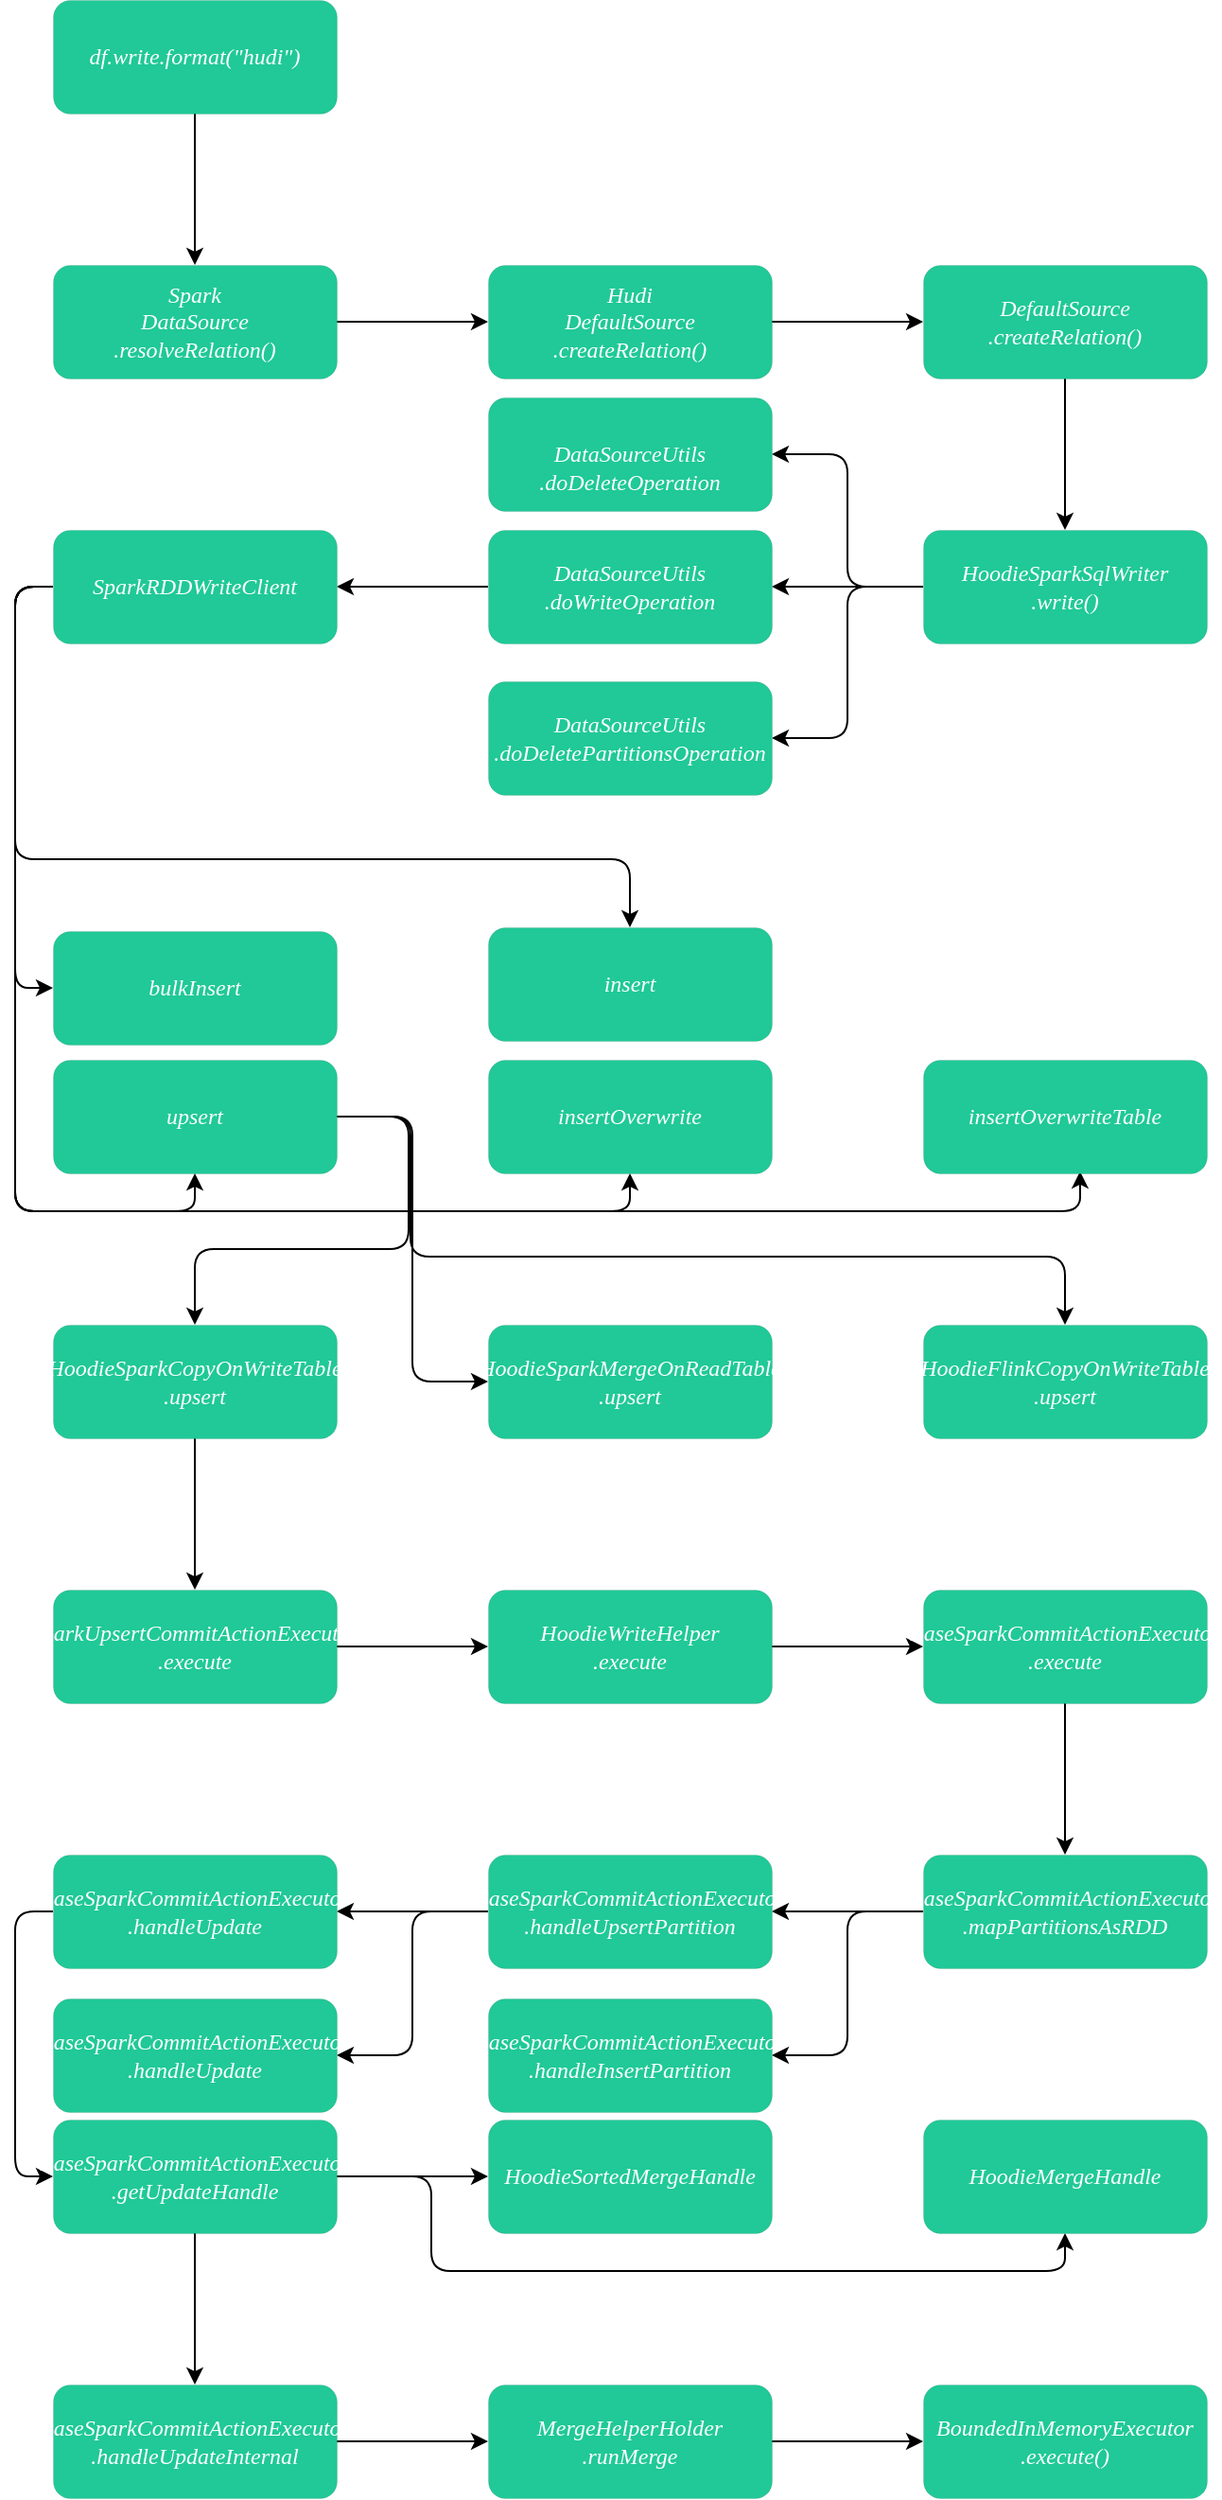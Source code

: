 <mxfile version="20.4.0" type="github">
  <diagram id="r_1KAD-j-phRz1HIpMgc" name="第 1 页">
    <mxGraphModel dx="1422" dy="1875" grid="0" gridSize="10" guides="1" tooltips="1" connect="1" arrows="1" fold="1" page="1" pageScale="1" pageWidth="827" pageHeight="1169" math="0" shadow="0">
      <root>
        <mxCell id="0" />
        <mxCell id="1" parent="0" />
        <mxCell id="S6ULCEjZMt_Agh5j2Gnt-5" value="" style="edgeStyle=orthogonalEdgeStyle;rounded=0;orthogonalLoop=1;jettySize=auto;html=1;fontFamily=Comic Sans MS;fontColor=#FFFFFF;" edge="1" parent="1" source="S6ULCEjZMt_Agh5j2Gnt-1" target="S6ULCEjZMt_Agh5j2Gnt-4">
          <mxGeometry relative="1" as="geometry" />
        </mxCell>
        <mxCell id="S6ULCEjZMt_Agh5j2Gnt-1" value="&lt;font face=&quot;Comic Sans MS&quot; color=&quot;#ffffff&quot;&gt;&lt;span style=&quot;&quot;&gt;Spark&lt;br&gt;DataSource&lt;br&gt;.resolveRelation()&lt;/span&gt;&lt;/font&gt;" style="rounded=1;whiteSpace=wrap;html=1;fillColor=#20C997;strokeWidth=0;align=center;horizontal=1;verticalAlign=middle;labelPosition=center;verticalLabelPosition=middle;fontStyle=2" vertex="1" parent="1">
          <mxGeometry x="180" y="-1020" width="150" height="60" as="geometry" />
        </mxCell>
        <mxCell id="S6ULCEjZMt_Agh5j2Gnt-7" value="" style="edgeStyle=orthogonalEdgeStyle;rounded=0;orthogonalLoop=1;jettySize=auto;html=1;fontFamily=Comic Sans MS;fontColor=#FFFFFF;" edge="1" parent="1" source="S6ULCEjZMt_Agh5j2Gnt-4" target="S6ULCEjZMt_Agh5j2Gnt-6">
          <mxGeometry relative="1" as="geometry" />
        </mxCell>
        <mxCell id="S6ULCEjZMt_Agh5j2Gnt-4" value="&lt;font face=&quot;Comic Sans MS&quot; color=&quot;#ffffff&quot;&gt;&lt;span style=&quot;&quot;&gt;Hudi&lt;br&gt;DefaultSource&lt;br&gt;.createRelation()&lt;/span&gt;&lt;/font&gt;" style="rounded=1;whiteSpace=wrap;html=1;fillColor=#20C997;strokeWidth=0;align=center;horizontal=1;verticalAlign=middle;labelPosition=center;verticalLabelPosition=middle;fontStyle=2" vertex="1" parent="1">
          <mxGeometry x="410" y="-1020" width="150" height="60" as="geometry" />
        </mxCell>
        <mxCell id="S6ULCEjZMt_Agh5j2Gnt-14" value="" style="edgeStyle=orthogonalEdgeStyle;rounded=0;orthogonalLoop=1;jettySize=auto;html=1;fontFamily=Comic Sans MS;fontColor=#FFFFFF;" edge="1" parent="1" source="S6ULCEjZMt_Agh5j2Gnt-6" target="S6ULCEjZMt_Agh5j2Gnt-13">
          <mxGeometry relative="1" as="geometry" />
        </mxCell>
        <mxCell id="S6ULCEjZMt_Agh5j2Gnt-6" value="&lt;font face=&quot;Comic Sans MS&quot; color=&quot;#ffffff&quot;&gt;&lt;span style=&quot;&quot;&gt;DefaultSource&lt;br&gt;.createRelation()&lt;/span&gt;&lt;/font&gt;" style="rounded=1;whiteSpace=wrap;html=1;fillColor=#20C997;strokeWidth=0;align=center;horizontal=1;verticalAlign=middle;labelPosition=center;verticalLabelPosition=middle;fontStyle=2" vertex="1" parent="1">
          <mxGeometry x="640" y="-1020" width="150" height="60" as="geometry" />
        </mxCell>
        <mxCell id="S6ULCEjZMt_Agh5j2Gnt-12" style="edgeStyle=orthogonalEdgeStyle;rounded=0;orthogonalLoop=1;jettySize=auto;html=1;exitX=0.5;exitY=1;exitDx=0;exitDy=0;fontFamily=Comic Sans MS;fontColor=#FFFFFF;" edge="1" parent="1" source="S6ULCEjZMt_Agh5j2Gnt-10" target="S6ULCEjZMt_Agh5j2Gnt-1">
          <mxGeometry relative="1" as="geometry" />
        </mxCell>
        <mxCell id="S6ULCEjZMt_Agh5j2Gnt-10" value="&lt;font face=&quot;Comic Sans MS&quot; color=&quot;#ffffff&quot;&gt;df.write.format(&quot;hudi&quot;)&lt;/font&gt;" style="rounded=1;whiteSpace=wrap;html=1;fillColor=#20C997;strokeWidth=0;align=center;horizontal=1;verticalAlign=middle;labelPosition=center;verticalLabelPosition=middle;fontStyle=2" vertex="1" parent="1">
          <mxGeometry x="180" y="-1160" width="150" height="60" as="geometry" />
        </mxCell>
        <mxCell id="S6ULCEjZMt_Agh5j2Gnt-16" value="" style="edgeStyle=orthogonalEdgeStyle;rounded=0;orthogonalLoop=1;jettySize=auto;html=1;fontFamily=Comic Sans MS;fontColor=#FFFFFF;" edge="1" parent="1" source="S6ULCEjZMt_Agh5j2Gnt-13" target="S6ULCEjZMt_Agh5j2Gnt-15">
          <mxGeometry relative="1" as="geometry" />
        </mxCell>
        <mxCell id="S6ULCEjZMt_Agh5j2Gnt-22" style="edgeStyle=orthogonalEdgeStyle;orthogonalLoop=1;jettySize=auto;html=1;exitX=0;exitY=0.5;exitDx=0;exitDy=0;entryX=1;entryY=0.5;entryDx=0;entryDy=0;fontFamily=Comic Sans MS;fontColor=#FFFFFF;rounded=1;" edge="1" parent="1" source="S6ULCEjZMt_Agh5j2Gnt-13" target="S6ULCEjZMt_Agh5j2Gnt-19">
          <mxGeometry relative="1" as="geometry" />
        </mxCell>
        <mxCell id="S6ULCEjZMt_Agh5j2Gnt-23" style="edgeStyle=orthogonalEdgeStyle;rounded=1;orthogonalLoop=1;jettySize=auto;html=1;exitX=0;exitY=0.5;exitDx=0;exitDy=0;entryX=1;entryY=0.5;entryDx=0;entryDy=0;fontFamily=Comic Sans MS;fontColor=#FFFFFF;" edge="1" parent="1" source="S6ULCEjZMt_Agh5j2Gnt-13" target="S6ULCEjZMt_Agh5j2Gnt-21">
          <mxGeometry relative="1" as="geometry" />
        </mxCell>
        <mxCell id="S6ULCEjZMt_Agh5j2Gnt-13" value="&lt;font face=&quot;Comic Sans MS&quot; color=&quot;#ffffff&quot;&gt;HoodieSparkSqlWriter&lt;br&gt;.write()&lt;/font&gt;" style="rounded=1;whiteSpace=wrap;html=1;fillColor=#20C997;strokeWidth=0;align=center;horizontal=1;verticalAlign=middle;labelPosition=center;verticalLabelPosition=middle;fontStyle=2" vertex="1" parent="1">
          <mxGeometry x="640" y="-880" width="150" height="60" as="geometry" />
        </mxCell>
        <mxCell id="S6ULCEjZMt_Agh5j2Gnt-18" value="" style="edgeStyle=orthogonalEdgeStyle;rounded=0;orthogonalLoop=1;jettySize=auto;html=1;fontFamily=Comic Sans MS;fontColor=#FFFFFF;" edge="1" parent="1" source="S6ULCEjZMt_Agh5j2Gnt-15" target="S6ULCEjZMt_Agh5j2Gnt-17">
          <mxGeometry relative="1" as="geometry" />
        </mxCell>
        <mxCell id="S6ULCEjZMt_Agh5j2Gnt-15" value="&lt;font face=&quot;Comic Sans MS&quot; color=&quot;#ffffff&quot;&gt;DataSourceUtils&lt;br&gt;.doWriteOperation&lt;/font&gt;" style="rounded=1;whiteSpace=wrap;html=1;fillColor=#20C997;strokeWidth=0;align=center;horizontal=1;verticalAlign=middle;labelPosition=center;verticalLabelPosition=middle;fontStyle=2" vertex="1" parent="1">
          <mxGeometry x="410" y="-880" width="150" height="60" as="geometry" />
        </mxCell>
        <mxCell id="S6ULCEjZMt_Agh5j2Gnt-38" style="edgeStyle=orthogonalEdgeStyle;rounded=1;orthogonalLoop=1;jettySize=auto;html=1;exitX=0;exitY=0.5;exitDx=0;exitDy=0;entryX=0.5;entryY=1;entryDx=0;entryDy=0;fontFamily=Comic Sans MS;fontColor=#FFFFFF;" edge="1" parent="1" source="S6ULCEjZMt_Agh5j2Gnt-17" target="S6ULCEjZMt_Agh5j2Gnt-33">
          <mxGeometry relative="1" as="geometry" />
        </mxCell>
        <mxCell id="S6ULCEjZMt_Agh5j2Gnt-44" style="edgeStyle=orthogonalEdgeStyle;rounded=1;orthogonalLoop=1;jettySize=auto;html=1;exitX=0;exitY=0.5;exitDx=0;exitDy=0;entryX=0.553;entryY=0.983;entryDx=0;entryDy=0;entryPerimeter=0;fontFamily=Comic Sans MS;fontColor=#FFFFFF;" edge="1" parent="1" source="S6ULCEjZMt_Agh5j2Gnt-17" target="S6ULCEjZMt_Agh5j2Gnt-35">
          <mxGeometry relative="1" as="geometry" />
        </mxCell>
        <mxCell id="S6ULCEjZMt_Agh5j2Gnt-45" style="edgeStyle=orthogonalEdgeStyle;rounded=1;orthogonalLoop=1;jettySize=auto;html=1;exitX=0;exitY=0.5;exitDx=0;exitDy=0;entryX=0.5;entryY=1;entryDx=0;entryDy=0;fontFamily=Comic Sans MS;fontColor=#FFFFFF;" edge="1" parent="1" source="S6ULCEjZMt_Agh5j2Gnt-17" target="S6ULCEjZMt_Agh5j2Gnt-26">
          <mxGeometry relative="1" as="geometry" />
        </mxCell>
        <mxCell id="S6ULCEjZMt_Agh5j2Gnt-46" style="edgeStyle=orthogonalEdgeStyle;rounded=1;orthogonalLoop=1;jettySize=auto;html=1;exitX=0;exitY=0.5;exitDx=0;exitDy=0;entryX=0;entryY=0.5;entryDx=0;entryDy=0;fontFamily=Comic Sans MS;fontColor=#FFFFFF;" edge="1" parent="1" source="S6ULCEjZMt_Agh5j2Gnt-17" target="S6ULCEjZMt_Agh5j2Gnt-24">
          <mxGeometry relative="1" as="geometry" />
        </mxCell>
        <mxCell id="S6ULCEjZMt_Agh5j2Gnt-48" style="edgeStyle=orthogonalEdgeStyle;rounded=1;orthogonalLoop=1;jettySize=auto;html=1;exitX=0;exitY=0.5;exitDx=0;exitDy=0;entryX=0.5;entryY=0;entryDx=0;entryDy=0;fontFamily=Comic Sans MS;fontColor=#FFFFFF;" edge="1" parent="1" source="S6ULCEjZMt_Agh5j2Gnt-17" target="S6ULCEjZMt_Agh5j2Gnt-40">
          <mxGeometry relative="1" as="geometry">
            <Array as="points">
              <mxPoint x="160" y="-850" />
              <mxPoint x="160" y="-706" />
              <mxPoint x="485" y="-706" />
            </Array>
          </mxGeometry>
        </mxCell>
        <mxCell id="S6ULCEjZMt_Agh5j2Gnt-17" value="&lt;font face=&quot;Comic Sans MS&quot; color=&quot;#ffffff&quot;&gt;SparkRDDWriteClient&lt;br&gt;&lt;/font&gt;" style="rounded=1;whiteSpace=wrap;html=1;fillColor=#20C997;strokeWidth=0;align=center;horizontal=1;verticalAlign=middle;labelPosition=center;verticalLabelPosition=middle;fontStyle=2" vertex="1" parent="1">
          <mxGeometry x="180" y="-880" width="150" height="60" as="geometry" />
        </mxCell>
        <mxCell id="S6ULCEjZMt_Agh5j2Gnt-19" value="&lt;font face=&quot;Comic Sans MS&quot; color=&quot;#ffffff&quot;&gt;DataSourceUtils&lt;br&gt;.doDeletePartitionsOperation&lt;/font&gt;" style="rounded=1;whiteSpace=wrap;html=1;fillColor=#20C997;strokeWidth=0;align=center;horizontal=1;verticalAlign=middle;labelPosition=center;verticalLabelPosition=middle;fontStyle=2" vertex="1" parent="1">
          <mxGeometry x="410" y="-800" width="150" height="60" as="geometry" />
        </mxCell>
        <mxCell id="S6ULCEjZMt_Agh5j2Gnt-21" value="&lt;font face=&quot;Comic Sans MS&quot; color=&quot;#ffffff&quot;&gt;&lt;br&gt;DataSourceUtils&lt;br&gt;.doDeleteOperation&lt;br&gt;&lt;/font&gt;" style="rounded=1;whiteSpace=wrap;html=1;fillColor=#20C997;strokeWidth=0;align=center;horizontal=1;verticalAlign=middle;labelPosition=center;verticalLabelPosition=middle;fontStyle=2" vertex="1" parent="1">
          <mxGeometry x="410" y="-950" width="150" height="60" as="geometry" />
        </mxCell>
        <mxCell id="S6ULCEjZMt_Agh5j2Gnt-24" value="&lt;font face=&quot;Comic Sans MS&quot; color=&quot;#ffffff&quot;&gt;bulkInsert&lt;/font&gt;" style="rounded=1;whiteSpace=wrap;html=1;fillColor=#20C997;strokeWidth=0;align=center;horizontal=1;verticalAlign=middle;labelPosition=center;verticalLabelPosition=middle;fontStyle=2" vertex="1" parent="1">
          <mxGeometry x="180" y="-668" width="150" height="60" as="geometry" />
        </mxCell>
        <mxCell id="S6ULCEjZMt_Agh5j2Gnt-51" style="edgeStyle=orthogonalEdgeStyle;rounded=1;orthogonalLoop=1;jettySize=auto;html=1;exitX=1;exitY=0.5;exitDx=0;exitDy=0;entryX=0.5;entryY=0;entryDx=0;entryDy=0;fontFamily=Comic Sans MS;fontColor=#FFFFFF;" edge="1" parent="1" source="S6ULCEjZMt_Agh5j2Gnt-26" target="S6ULCEjZMt_Agh5j2Gnt-49">
          <mxGeometry relative="1" as="geometry">
            <Array as="points">
              <mxPoint x="368" y="-570" />
              <mxPoint x="368" y="-500" />
              <mxPoint x="255" y="-500" />
            </Array>
          </mxGeometry>
        </mxCell>
        <mxCell id="S6ULCEjZMt_Agh5j2Gnt-54" style="edgeStyle=orthogonalEdgeStyle;rounded=1;orthogonalLoop=1;jettySize=auto;html=1;exitX=1;exitY=0.5;exitDx=0;exitDy=0;entryX=0;entryY=0.5;entryDx=0;entryDy=0;fontFamily=Comic Sans MS;fontColor=#FFFFFF;" edge="1" parent="1" source="S6ULCEjZMt_Agh5j2Gnt-26" target="S6ULCEjZMt_Agh5j2Gnt-52">
          <mxGeometry relative="1" as="geometry">
            <Array as="points">
              <mxPoint x="370" y="-570" />
              <mxPoint x="370" y="-430" />
            </Array>
          </mxGeometry>
        </mxCell>
        <mxCell id="S6ULCEjZMt_Agh5j2Gnt-57" style="orthogonalLoop=1;jettySize=auto;html=1;exitX=1;exitY=0.5;exitDx=0;exitDy=0;entryX=0.5;entryY=0;entryDx=0;entryDy=0;fontFamily=Comic Sans MS;fontColor=#FFFFFF;rounded=1;edgeStyle=orthogonalEdgeStyle;" edge="1" parent="1" source="S6ULCEjZMt_Agh5j2Gnt-26" target="S6ULCEjZMt_Agh5j2Gnt-55">
          <mxGeometry relative="1" as="geometry">
            <Array as="points">
              <mxPoint x="369" y="-570" />
              <mxPoint x="369" y="-496" />
              <mxPoint x="715" y="-496" />
            </Array>
          </mxGeometry>
        </mxCell>
        <mxCell id="S6ULCEjZMt_Agh5j2Gnt-26" value="&lt;font face=&quot;Comic Sans MS&quot; color=&quot;#ffffff&quot;&gt;upsert&lt;/font&gt;" style="rounded=1;whiteSpace=wrap;html=1;fillColor=#20C997;strokeWidth=0;align=center;horizontal=1;verticalAlign=middle;labelPosition=center;verticalLabelPosition=middle;fontStyle=2" vertex="1" parent="1">
          <mxGeometry x="180" y="-600" width="150" height="60" as="geometry" />
        </mxCell>
        <mxCell id="S6ULCEjZMt_Agh5j2Gnt-33" value="&lt;font face=&quot;Comic Sans MS&quot; color=&quot;#ffffff&quot;&gt;insertOverwrite&lt;/font&gt;" style="rounded=1;whiteSpace=wrap;html=1;fillColor=#20C997;strokeWidth=0;align=center;horizontal=1;verticalAlign=middle;labelPosition=center;verticalLabelPosition=middle;fontStyle=2" vertex="1" parent="1">
          <mxGeometry x="410" y="-600" width="150" height="60" as="geometry" />
        </mxCell>
        <mxCell id="S6ULCEjZMt_Agh5j2Gnt-35" value="&lt;font face=&quot;Comic Sans MS&quot; color=&quot;#ffffff&quot;&gt;insertOverwriteTable&lt;/font&gt;" style="rounded=1;whiteSpace=wrap;html=1;fillColor=#20C997;strokeWidth=0;align=center;horizontal=1;verticalAlign=middle;labelPosition=center;verticalLabelPosition=middle;fontStyle=2" vertex="1" parent="1">
          <mxGeometry x="640" y="-600" width="150" height="60" as="geometry" />
        </mxCell>
        <mxCell id="S6ULCEjZMt_Agh5j2Gnt-40" value="&lt;font face=&quot;Comic Sans MS&quot; color=&quot;#ffffff&quot;&gt;insert&lt;/font&gt;" style="rounded=1;whiteSpace=wrap;html=1;fillColor=#20C997;strokeWidth=0;align=center;horizontal=1;verticalAlign=middle;labelPosition=center;verticalLabelPosition=middle;fontStyle=2" vertex="1" parent="1">
          <mxGeometry x="410" y="-670" width="150" height="60" as="geometry" />
        </mxCell>
        <mxCell id="S6ULCEjZMt_Agh5j2Gnt-59" value="" style="edgeStyle=orthogonalEdgeStyle;rounded=1;orthogonalLoop=1;jettySize=auto;html=1;fontFamily=Comic Sans MS;fontColor=#FFFFFF;" edge="1" parent="1" source="S6ULCEjZMt_Agh5j2Gnt-49" target="S6ULCEjZMt_Agh5j2Gnt-58">
          <mxGeometry relative="1" as="geometry" />
        </mxCell>
        <mxCell id="S6ULCEjZMt_Agh5j2Gnt-49" value="&lt;font face=&quot;Comic Sans MS&quot; color=&quot;#ffffff&quot;&gt;HoodieSparkCopyOnWriteTable&lt;br&gt;.upsert&lt;/font&gt;" style="rounded=1;whiteSpace=wrap;html=1;fillColor=#20C997;strokeWidth=0;align=center;horizontal=1;verticalAlign=middle;labelPosition=center;verticalLabelPosition=middle;fontStyle=2" vertex="1" parent="1">
          <mxGeometry x="180" y="-460" width="150" height="60" as="geometry" />
        </mxCell>
        <mxCell id="S6ULCEjZMt_Agh5j2Gnt-52" value="&lt;font face=&quot;Comic Sans MS&quot; color=&quot;#ffffff&quot;&gt;HoodieSparkMergeOnReadTable&lt;br&gt;.upsert&lt;/font&gt;" style="rounded=1;whiteSpace=wrap;html=1;fillColor=#20C997;strokeWidth=0;align=center;horizontal=1;verticalAlign=middle;labelPosition=center;verticalLabelPosition=middle;fontStyle=2" vertex="1" parent="1">
          <mxGeometry x="410" y="-460" width="150" height="60" as="geometry" />
        </mxCell>
        <mxCell id="S6ULCEjZMt_Agh5j2Gnt-55" value="&lt;font face=&quot;Comic Sans MS&quot; color=&quot;#ffffff&quot;&gt;HoodieFlinkCopyOnWriteTable&lt;br&gt;.upsert&lt;/font&gt;" style="rounded=1;whiteSpace=wrap;html=1;fillColor=#20C997;strokeWidth=0;align=center;horizontal=1;verticalAlign=middle;labelPosition=center;verticalLabelPosition=middle;fontStyle=2" vertex="1" parent="1">
          <mxGeometry x="640" y="-460" width="150" height="60" as="geometry" />
        </mxCell>
        <mxCell id="S6ULCEjZMt_Agh5j2Gnt-61" value="" style="edgeStyle=orthogonalEdgeStyle;rounded=1;orthogonalLoop=1;jettySize=auto;html=1;fontFamily=Comic Sans MS;fontColor=#FFFFFF;" edge="1" parent="1" source="S6ULCEjZMt_Agh5j2Gnt-58" target="S6ULCEjZMt_Agh5j2Gnt-60">
          <mxGeometry relative="1" as="geometry" />
        </mxCell>
        <mxCell id="S6ULCEjZMt_Agh5j2Gnt-58" value="&lt;font face=&quot;Comic Sans MS&quot; color=&quot;#ffffff&quot;&gt;SparkUpsertCommitActionExecutor&lt;br&gt;.execute&lt;/font&gt;" style="rounded=1;whiteSpace=wrap;html=1;fillColor=#20C997;strokeWidth=0;align=center;horizontal=1;verticalAlign=middle;labelPosition=center;verticalLabelPosition=middle;fontStyle=2" vertex="1" parent="1">
          <mxGeometry x="180" y="-320" width="150" height="60" as="geometry" />
        </mxCell>
        <mxCell id="S6ULCEjZMt_Agh5j2Gnt-63" value="" style="edgeStyle=orthogonalEdgeStyle;rounded=1;orthogonalLoop=1;jettySize=auto;html=1;fontFamily=Comic Sans MS;fontColor=#FFFFFF;" edge="1" parent="1" source="S6ULCEjZMt_Agh5j2Gnt-60" target="S6ULCEjZMt_Agh5j2Gnt-62">
          <mxGeometry relative="1" as="geometry" />
        </mxCell>
        <mxCell id="S6ULCEjZMt_Agh5j2Gnt-60" value="&lt;font face=&quot;Comic Sans MS&quot; color=&quot;#ffffff&quot;&gt;HoodieWriteHelper&lt;br&gt;.execute&lt;/font&gt;" style="rounded=1;whiteSpace=wrap;html=1;fillColor=#20C997;strokeWidth=0;align=center;horizontal=1;verticalAlign=middle;labelPosition=center;verticalLabelPosition=middle;fontStyle=2" vertex="1" parent="1">
          <mxGeometry x="410" y="-320" width="150" height="60" as="geometry" />
        </mxCell>
        <mxCell id="S6ULCEjZMt_Agh5j2Gnt-65" value="" style="edgeStyle=orthogonalEdgeStyle;rounded=1;orthogonalLoop=1;jettySize=auto;html=1;fontFamily=Comic Sans MS;fontColor=#FFFFFF;" edge="1" parent="1" source="S6ULCEjZMt_Agh5j2Gnt-62" target="S6ULCEjZMt_Agh5j2Gnt-64">
          <mxGeometry relative="1" as="geometry" />
        </mxCell>
        <mxCell id="S6ULCEjZMt_Agh5j2Gnt-62" value="&lt;font face=&quot;Comic Sans MS&quot; color=&quot;#ffffff&quot;&gt;BaseSparkCommitActionExecutor&lt;br&gt;.execute&lt;/font&gt;" style="rounded=1;whiteSpace=wrap;html=1;fillColor=#20C997;strokeWidth=0;align=center;horizontal=1;verticalAlign=middle;labelPosition=center;verticalLabelPosition=middle;fontStyle=2" vertex="1" parent="1">
          <mxGeometry x="640" y="-320" width="150" height="60" as="geometry" />
        </mxCell>
        <mxCell id="S6ULCEjZMt_Agh5j2Gnt-67" value="" style="edgeStyle=orthogonalEdgeStyle;rounded=1;orthogonalLoop=1;jettySize=auto;html=1;fontFamily=Comic Sans MS;fontColor=#FFFFFF;" edge="1" parent="1" source="S6ULCEjZMt_Agh5j2Gnt-64" target="S6ULCEjZMt_Agh5j2Gnt-66">
          <mxGeometry relative="1" as="geometry" />
        </mxCell>
        <mxCell id="S6ULCEjZMt_Agh5j2Gnt-70" style="edgeStyle=orthogonalEdgeStyle;rounded=1;orthogonalLoop=1;jettySize=auto;html=1;exitX=0;exitY=0.5;exitDx=0;exitDy=0;entryX=1;entryY=0.5;entryDx=0;entryDy=0;fontFamily=Comic Sans MS;fontColor=#FFFFFF;" edge="1" parent="1" source="S6ULCEjZMt_Agh5j2Gnt-64" target="S6ULCEjZMt_Agh5j2Gnt-68">
          <mxGeometry relative="1" as="geometry" />
        </mxCell>
        <mxCell id="S6ULCEjZMt_Agh5j2Gnt-64" value="&lt;font face=&quot;Comic Sans MS&quot; color=&quot;#ffffff&quot;&gt;BaseSparkCommitActionExecutor&lt;br&gt;.mapPartitionsAsRDD&lt;/font&gt;" style="rounded=1;whiteSpace=wrap;html=1;fillColor=#20C997;strokeWidth=0;align=center;horizontal=1;verticalAlign=middle;labelPosition=center;verticalLabelPosition=middle;fontStyle=2" vertex="1" parent="1">
          <mxGeometry x="640" y="-180" width="150" height="60" as="geometry" />
        </mxCell>
        <mxCell id="S6ULCEjZMt_Agh5j2Gnt-72" value="" style="edgeStyle=orthogonalEdgeStyle;rounded=1;orthogonalLoop=1;jettySize=auto;html=1;fontFamily=Comic Sans MS;fontColor=#FFFFFF;" edge="1" parent="1" source="S6ULCEjZMt_Agh5j2Gnt-66" target="S6ULCEjZMt_Agh5j2Gnt-71">
          <mxGeometry relative="1" as="geometry" />
        </mxCell>
        <mxCell id="S6ULCEjZMt_Agh5j2Gnt-75" style="edgeStyle=orthogonalEdgeStyle;rounded=1;orthogonalLoop=1;jettySize=auto;html=1;exitX=0;exitY=0.5;exitDx=0;exitDy=0;entryX=1;entryY=0.5;entryDx=0;entryDy=0;fontFamily=Comic Sans MS;fontColor=#FFFFFF;" edge="1" parent="1" source="S6ULCEjZMt_Agh5j2Gnt-66" target="S6ULCEjZMt_Agh5j2Gnt-73">
          <mxGeometry relative="1" as="geometry" />
        </mxCell>
        <mxCell id="S6ULCEjZMt_Agh5j2Gnt-66" value="&lt;font face=&quot;Comic Sans MS&quot; color=&quot;#ffffff&quot;&gt;BaseSparkCommitActionExecutor&lt;br&gt;.handleUpsertPartition&lt;/font&gt;" style="rounded=1;whiteSpace=wrap;html=1;fillColor=#20C997;strokeWidth=0;align=center;horizontal=1;verticalAlign=middle;labelPosition=center;verticalLabelPosition=middle;fontStyle=2" vertex="1" parent="1">
          <mxGeometry x="410" y="-180" width="150" height="60" as="geometry" />
        </mxCell>
        <mxCell id="S6ULCEjZMt_Agh5j2Gnt-68" value="&lt;font face=&quot;Comic Sans MS&quot; color=&quot;#ffffff&quot;&gt;BaseSparkCommitActionExecutor&lt;br&gt;.handleInsertPartition&lt;/font&gt;" style="rounded=1;whiteSpace=wrap;html=1;fillColor=#20C997;strokeWidth=0;align=center;horizontal=1;verticalAlign=middle;labelPosition=center;verticalLabelPosition=middle;fontStyle=2" vertex="1" parent="1">
          <mxGeometry x="410" y="-104" width="150" height="60" as="geometry" />
        </mxCell>
        <mxCell id="S6ULCEjZMt_Agh5j2Gnt-78" style="edgeStyle=orthogonalEdgeStyle;rounded=1;orthogonalLoop=1;jettySize=auto;html=1;exitX=0;exitY=0.5;exitDx=0;exitDy=0;entryX=0;entryY=0.5;entryDx=0;entryDy=0;fontFamily=Comic Sans MS;fontColor=#FFFFFF;" edge="1" parent="1" source="S6ULCEjZMt_Agh5j2Gnt-71" target="S6ULCEjZMt_Agh5j2Gnt-76">
          <mxGeometry relative="1" as="geometry" />
        </mxCell>
        <mxCell id="S6ULCEjZMt_Agh5j2Gnt-71" value="&lt;font face=&quot;Comic Sans MS&quot; color=&quot;#ffffff&quot;&gt;BaseSparkCommitActionExecutor&lt;br&gt;.handleUpdate&lt;/font&gt;" style="rounded=1;whiteSpace=wrap;html=1;fillColor=#20C997;strokeWidth=0;align=center;horizontal=1;verticalAlign=middle;labelPosition=center;verticalLabelPosition=middle;fontStyle=2" vertex="1" parent="1">
          <mxGeometry x="180" y="-180" width="150" height="60" as="geometry" />
        </mxCell>
        <mxCell id="S6ULCEjZMt_Agh5j2Gnt-73" value="&lt;font face=&quot;Comic Sans MS&quot; color=&quot;#ffffff&quot;&gt;BaseSparkCommitActionExecutor&lt;br&gt;.handleUpdate&lt;/font&gt;" style="rounded=1;whiteSpace=wrap;html=1;fillColor=#20C997;strokeWidth=0;align=center;horizontal=1;verticalAlign=middle;labelPosition=center;verticalLabelPosition=middle;fontStyle=2" vertex="1" parent="1">
          <mxGeometry x="180" y="-104" width="150" height="60" as="geometry" />
        </mxCell>
        <mxCell id="S6ULCEjZMt_Agh5j2Gnt-80" value="" style="edgeStyle=orthogonalEdgeStyle;rounded=1;orthogonalLoop=1;jettySize=auto;html=1;fontFamily=Comic Sans MS;fontColor=#FFFFFF;" edge="1" parent="1" source="S6ULCEjZMt_Agh5j2Gnt-76" target="S6ULCEjZMt_Agh5j2Gnt-79">
          <mxGeometry relative="1" as="geometry" />
        </mxCell>
        <mxCell id="S6ULCEjZMt_Agh5j2Gnt-84" value="" style="edgeStyle=orthogonalEdgeStyle;rounded=1;orthogonalLoop=1;jettySize=auto;html=1;fontFamily=Comic Sans MS;fontColor=#FFFFFF;" edge="1" parent="1" source="S6ULCEjZMt_Agh5j2Gnt-76" target="S6ULCEjZMt_Agh5j2Gnt-83">
          <mxGeometry relative="1" as="geometry" />
        </mxCell>
        <mxCell id="S6ULCEjZMt_Agh5j2Gnt-89" style="edgeStyle=orthogonalEdgeStyle;rounded=1;orthogonalLoop=1;jettySize=auto;html=1;exitX=1;exitY=0.5;exitDx=0;exitDy=0;entryX=0.5;entryY=1;entryDx=0;entryDy=0;fontFamily=Comic Sans MS;fontColor=#FFFFFF;" edge="1" parent="1" source="S6ULCEjZMt_Agh5j2Gnt-76" target="S6ULCEjZMt_Agh5j2Gnt-85">
          <mxGeometry relative="1" as="geometry">
            <Array as="points">
              <mxPoint x="380" y="-10" />
              <mxPoint x="380" y="40" />
              <mxPoint x="715" y="40" />
            </Array>
          </mxGeometry>
        </mxCell>
        <mxCell id="S6ULCEjZMt_Agh5j2Gnt-76" value="&lt;font face=&quot;Comic Sans MS&quot; color=&quot;#ffffff&quot;&gt;BaseSparkCommitActionExecutor&lt;br&gt;.getUpdateHandle&lt;/font&gt;" style="rounded=1;whiteSpace=wrap;html=1;fillColor=#20C997;strokeWidth=0;align=center;horizontal=1;verticalAlign=middle;labelPosition=center;verticalLabelPosition=middle;fontStyle=2" vertex="1" parent="1">
          <mxGeometry x="180" y="-40" width="150" height="60" as="geometry" />
        </mxCell>
        <mxCell id="S6ULCEjZMt_Agh5j2Gnt-82" value="" style="edgeStyle=orthogonalEdgeStyle;rounded=1;orthogonalLoop=1;jettySize=auto;html=1;fontFamily=Comic Sans MS;fontColor=#FFFFFF;" edge="1" parent="1" source="S6ULCEjZMt_Agh5j2Gnt-79" target="S6ULCEjZMt_Agh5j2Gnt-81">
          <mxGeometry relative="1" as="geometry" />
        </mxCell>
        <mxCell id="S6ULCEjZMt_Agh5j2Gnt-79" value="&lt;font face=&quot;Comic Sans MS&quot; color=&quot;#ffffff&quot;&gt;BaseSparkCommitActionExecutor&lt;br&gt;.handleUpdateInternal&lt;/font&gt;" style="rounded=1;whiteSpace=wrap;html=1;fillColor=#20C997;strokeWidth=0;align=center;horizontal=1;verticalAlign=middle;labelPosition=center;verticalLabelPosition=middle;fontStyle=2" vertex="1" parent="1">
          <mxGeometry x="180" y="100" width="150" height="60" as="geometry" />
        </mxCell>
        <mxCell id="S6ULCEjZMt_Agh5j2Gnt-91" value="" style="edgeStyle=orthogonalEdgeStyle;rounded=1;orthogonalLoop=1;jettySize=auto;html=1;fontFamily=Comic Sans MS;fontColor=#FFFFFF;" edge="1" parent="1" source="S6ULCEjZMt_Agh5j2Gnt-81" target="S6ULCEjZMt_Agh5j2Gnt-90">
          <mxGeometry relative="1" as="geometry" />
        </mxCell>
        <mxCell id="S6ULCEjZMt_Agh5j2Gnt-81" value="&lt;font face=&quot;Comic Sans MS&quot; color=&quot;#ffffff&quot;&gt;MergeHelperHolder&lt;br&gt;.runMerge&lt;/font&gt;" style="rounded=1;whiteSpace=wrap;html=1;fillColor=#20C997;strokeWidth=0;align=center;horizontal=1;verticalAlign=middle;labelPosition=center;verticalLabelPosition=middle;fontStyle=2" vertex="1" parent="1">
          <mxGeometry x="410" y="100" width="150" height="60" as="geometry" />
        </mxCell>
        <mxCell id="S6ULCEjZMt_Agh5j2Gnt-83" value="&lt;font face=&quot;Comic Sans MS&quot; color=&quot;#ffffff&quot;&gt;HoodieSortedMergeHandle&lt;/font&gt;" style="rounded=1;whiteSpace=wrap;html=1;fillColor=#20C997;strokeWidth=0;align=center;horizontal=1;verticalAlign=middle;labelPosition=center;verticalLabelPosition=middle;fontStyle=2" vertex="1" parent="1">
          <mxGeometry x="410" y="-40" width="150" height="60" as="geometry" />
        </mxCell>
        <mxCell id="S6ULCEjZMt_Agh5j2Gnt-85" value="&lt;font face=&quot;Comic Sans MS&quot; color=&quot;#ffffff&quot;&gt;HoodieMergeHandle&lt;/font&gt;" style="rounded=1;whiteSpace=wrap;html=1;fillColor=#20C997;strokeWidth=0;align=center;horizontal=1;verticalAlign=middle;labelPosition=center;verticalLabelPosition=middle;fontStyle=2" vertex="1" parent="1">
          <mxGeometry x="640" y="-40" width="150" height="60" as="geometry" />
        </mxCell>
        <mxCell id="S6ULCEjZMt_Agh5j2Gnt-90" value="&lt;font face=&quot;Comic Sans MS&quot; color=&quot;#ffffff&quot;&gt;BoundedInMemoryExecutor&lt;br&gt;.execute()&lt;/font&gt;" style="rounded=1;whiteSpace=wrap;html=1;fillColor=#20C997;strokeWidth=0;align=center;horizontal=1;verticalAlign=middle;labelPosition=center;verticalLabelPosition=middle;fontStyle=2" vertex="1" parent="1">
          <mxGeometry x="640" y="100" width="150" height="60" as="geometry" />
        </mxCell>
      </root>
    </mxGraphModel>
  </diagram>
</mxfile>
